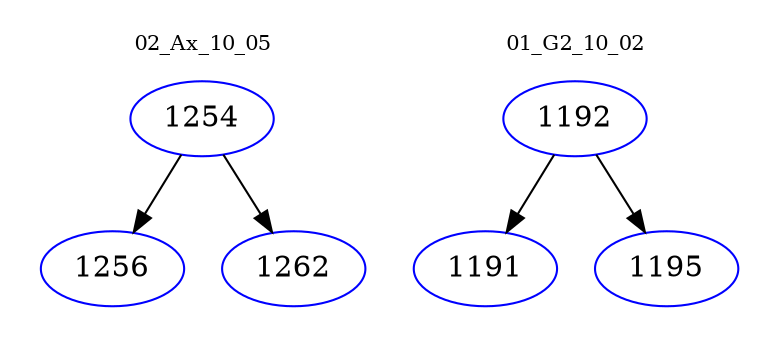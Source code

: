 digraph{
subgraph cluster_0 {
color = white
label = "02_Ax_10_05";
fontsize=10;
T0_1254 [label="1254", color="blue"]
T0_1254 -> T0_1256 [color="black"]
T0_1256 [label="1256", color="blue"]
T0_1254 -> T0_1262 [color="black"]
T0_1262 [label="1262", color="blue"]
}
subgraph cluster_1 {
color = white
label = "01_G2_10_02";
fontsize=10;
T1_1192 [label="1192", color="blue"]
T1_1192 -> T1_1191 [color="black"]
T1_1191 [label="1191", color="blue"]
T1_1192 -> T1_1195 [color="black"]
T1_1195 [label="1195", color="blue"]
}
}
